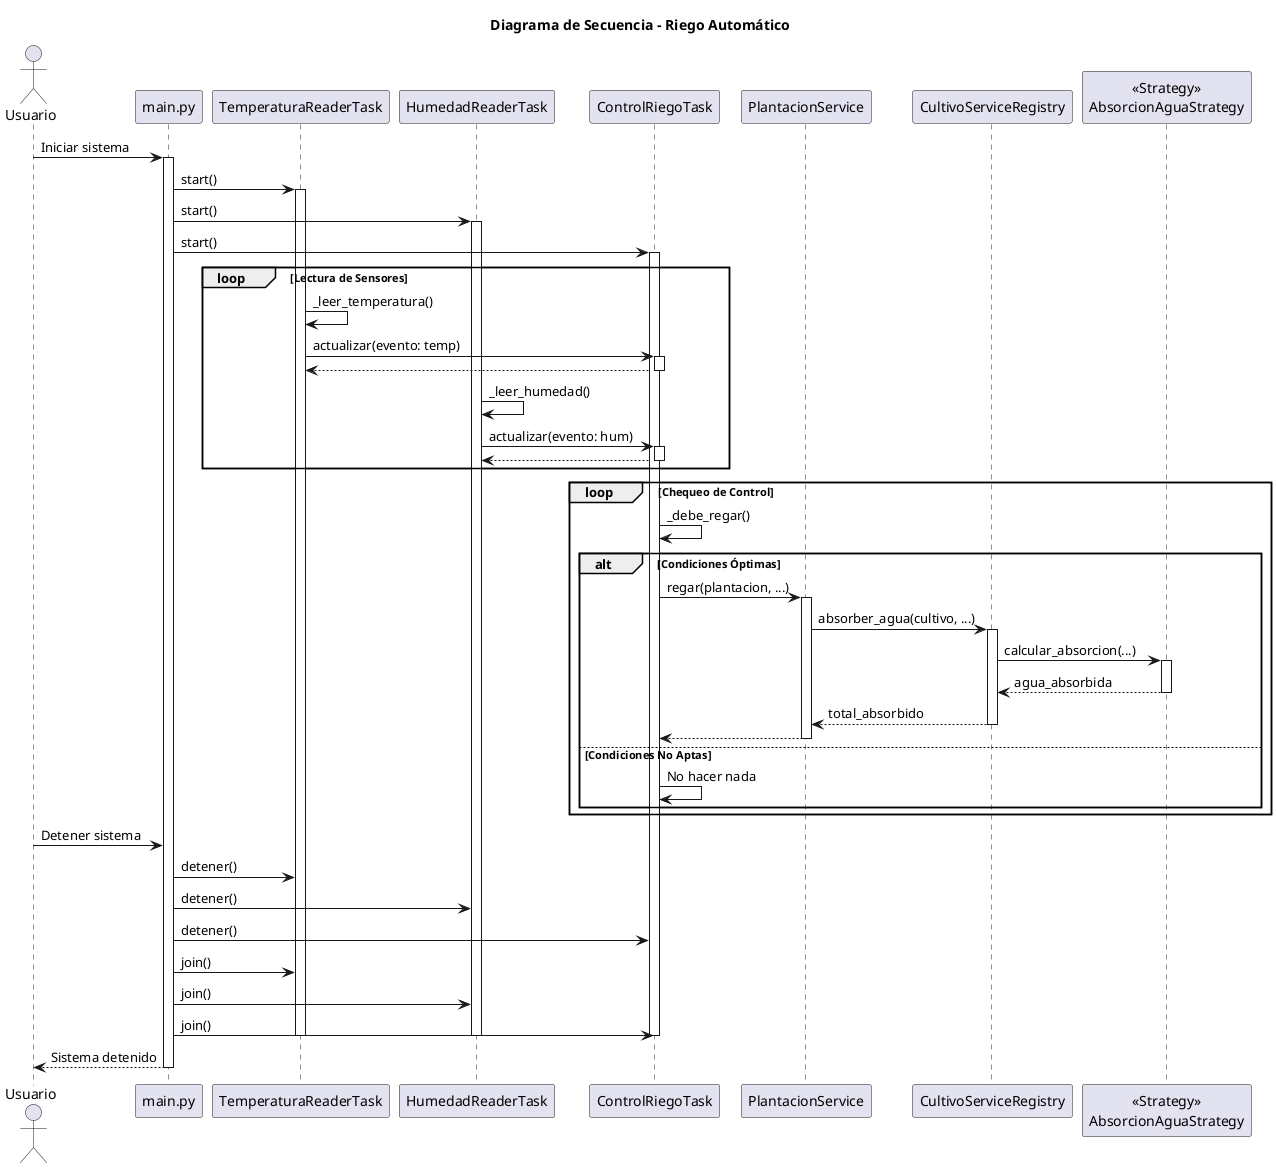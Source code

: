 @startuml
title Diagrama de Secuencia - Riego Automático

actor Usuario

participant main as "main.py"
participant TempTask as "TemperaturaReaderTask"
participant HumTask as "HumedadReaderTask"
participant ControlTask as "ControlRiegoTask"
participant PlantacionService
participant CultivoServiceRegistry as Registry
participant AbsorcionStrategy as "<<Strategy>>\nAbsorcionAguaStrategy"

Usuario -> main: Iniciar sistema
activate main

main -> TempTask: start()
activate TempTask
main -> HumTask: start()
activate HumTask
main -> ControlTask: start()
activate ControlTask

loop Lectura de Sensores
    TempTask -> TempTask: _leer_temperatura()
    TempTask -> ControlTask: actualizar(evento: temp)
    activate ControlTask
    ControlTask --> TempTask
    deactivate ControlTask
    
    HumTask -> HumTask: _leer_humedad()
    HumTask -> ControlTask: actualizar(evento: hum)
    activate ControlTask
    ControlTask --> HumTask
    deactivate ControlTask
end

loop Chequeo de Control
    ControlTask -> ControlTask: _debe_regar()
    alt Condiciones Óptimas
        ControlTask -> PlantacionService: regar(plantacion, ...)
        activate PlantacionService
        
        PlantacionService -> Registry: absorber_agua(cultivo, ...)
        activate Registry
        
        Registry -> AbsorcionStrategy: calcular_absorcion(...)
        activate AbsorcionStrategy
        AbsorcionStrategy --> Registry: agua_absorbida
        deactivate AbsorcionStrategy
        
        Registry --> PlantacionService: total_absorbido
        deactivate Registry
        
        PlantacionService --> ControlTask
        deactivate PlantacionService
    else Condiciones No Aptas
        ControlTask -> ControlTask: No hacer nada
    end
end

Usuario -> main: Detener sistema
main -> TempTask: detener()
main -> HumTask: detener()
main -> ControlTask: detener()

main -> TempTask: join()
main -> HumTask: join()
main -> ControlTask: join()

deactivate TempTask
deactivate HumTask
deactivate ControlTask

main --> Usuario: Sistema detenido
deactivate main

@enduml
